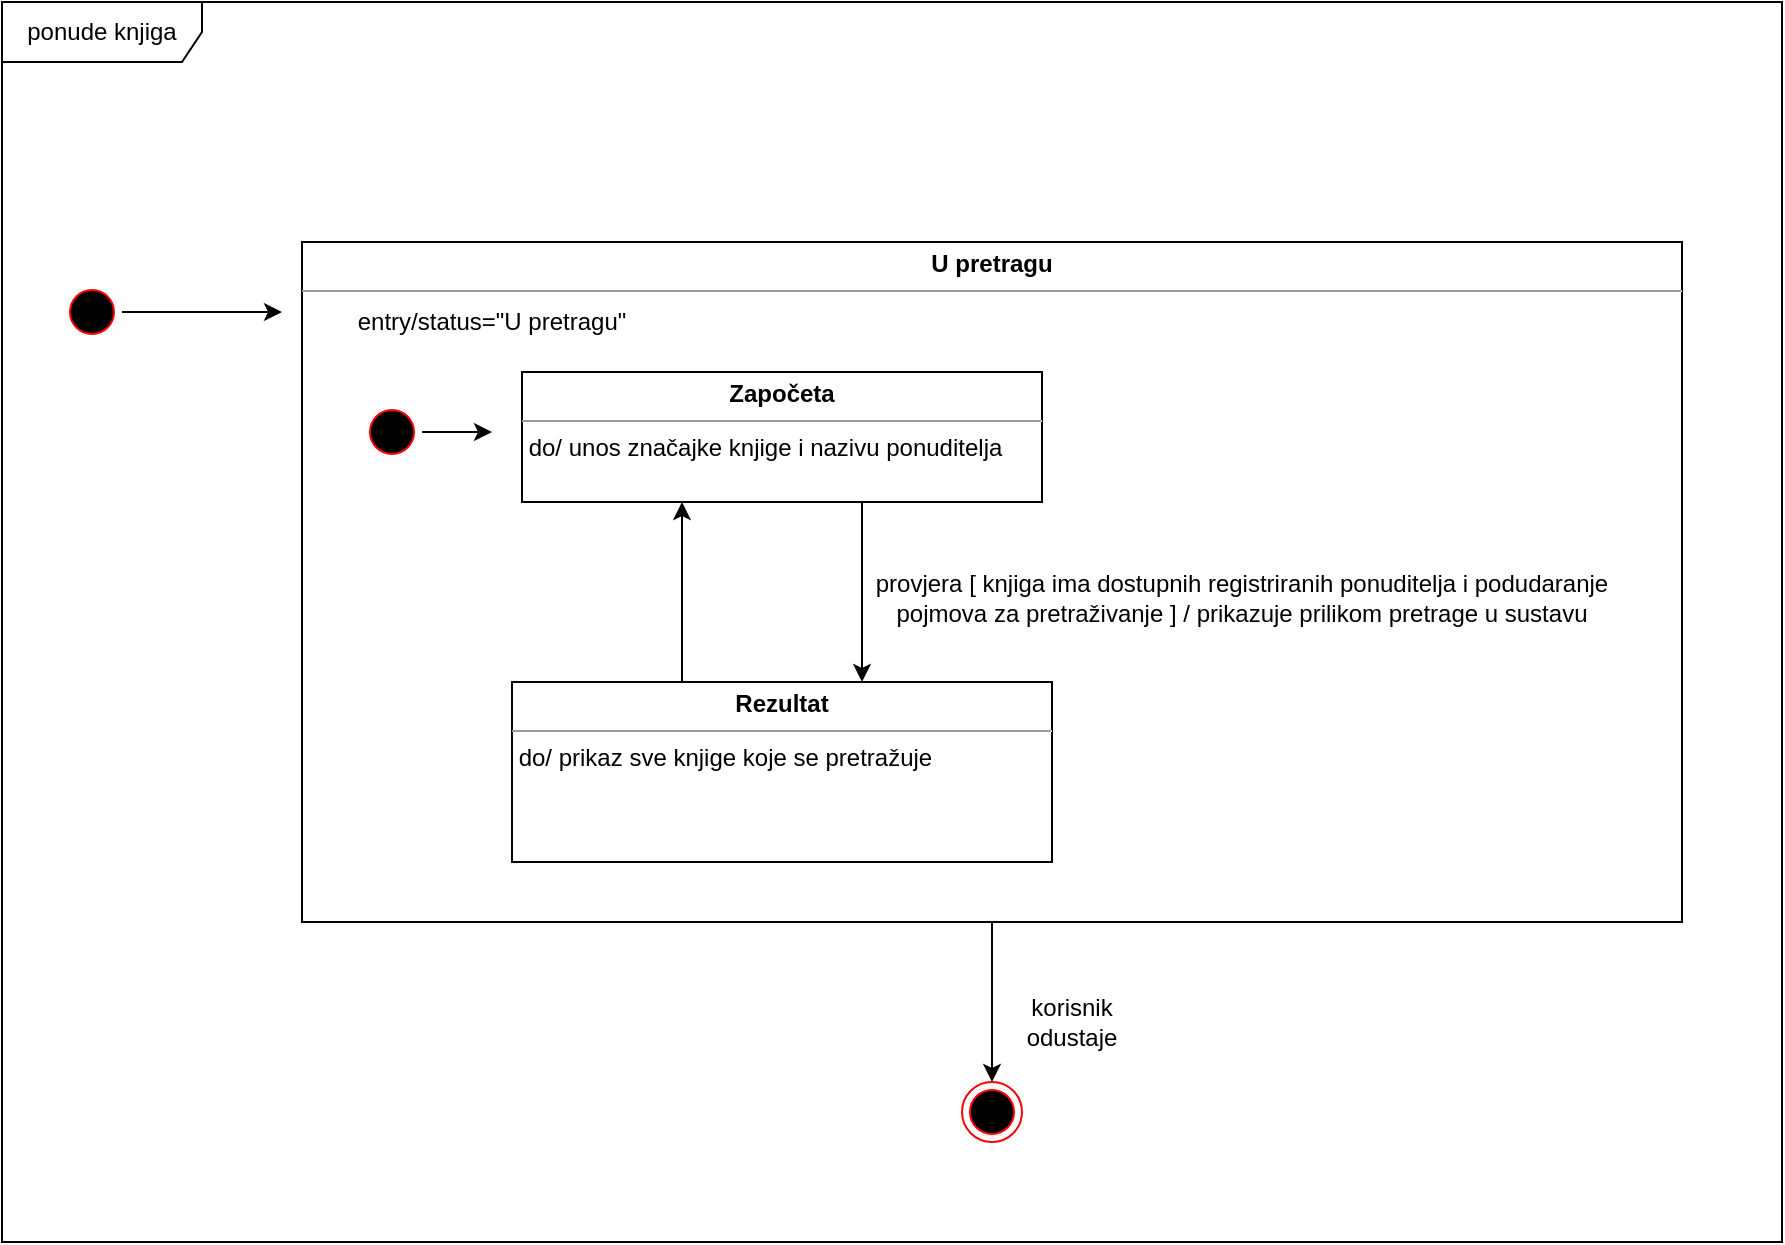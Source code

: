<mxfile version="22.1.18" type="device">
  <diagram name="第 1 页" id="hdgmW6dwd27aeyHY5_qw">
    <mxGraphModel dx="1407" dy="707" grid="1" gridSize="10" guides="1" tooltips="1" connect="1" arrows="1" fold="1" page="1" pageScale="1" pageWidth="827" pageHeight="1169" math="0" shadow="0">
      <root>
        <mxCell id="0" />
        <mxCell id="1" parent="0" />
        <mxCell id="YIzeevluQIeyz64TUtle-1" value="ponude knjiga" style="shape=umlFrame;whiteSpace=wrap;html=1;pointerEvents=0;width=100;height=30;" vertex="1" parent="1">
          <mxGeometry x="50" y="90" width="890" height="620" as="geometry" />
        </mxCell>
        <mxCell id="YIzeevluQIeyz64TUtle-8" value="" style="edgeStyle=orthogonalEdgeStyle;rounded=0;orthogonalLoop=1;jettySize=auto;html=1;" edge="1" parent="1" source="YIzeevluQIeyz64TUtle-2">
          <mxGeometry relative="1" as="geometry">
            <mxPoint x="190" y="245" as="targetPoint" />
          </mxGeometry>
        </mxCell>
        <mxCell id="YIzeevluQIeyz64TUtle-2" value="" style="ellipse;html=1;shape=startState;fillColor=#000000;strokeColor=#ff0000;" vertex="1" parent="1">
          <mxGeometry x="80" y="230" width="30" height="30" as="geometry" />
        </mxCell>
        <mxCell id="YIzeevluQIeyz64TUtle-40" value="" style="edgeStyle=orthogonalEdgeStyle;rounded=0;orthogonalLoop=1;jettySize=auto;html=1;entryX=0.5;entryY=0;entryDx=0;entryDy=0;" edge="1" parent="1" source="YIzeevluQIeyz64TUtle-9" target="YIzeevluQIeyz64TUtle-41">
          <mxGeometry relative="1" as="geometry">
            <mxPoint x="545" y="620" as="targetPoint" />
          </mxGeometry>
        </mxCell>
        <mxCell id="YIzeevluQIeyz64TUtle-9" value="&lt;p style=&quot;margin:0px;margin-top:4px;text-align:center;&quot;&gt;&lt;b&gt;U pretragu&lt;/b&gt;&lt;/p&gt;&lt;hr size=&quot;1&quot;&gt;&lt;div style=&quot;height:2px;&quot;&gt;&lt;/div&gt;" style="verticalAlign=top;align=left;overflow=fill;fontSize=12;fontFamily=Helvetica;html=1;whiteSpace=wrap;" vertex="1" parent="1">
          <mxGeometry x="200" y="210" width="690" height="340" as="geometry" />
        </mxCell>
        <mxCell id="YIzeevluQIeyz64TUtle-10" value="entry/status=&quot;U pretragu&quot;" style="text;html=1;strokeColor=none;fillColor=none;align=center;verticalAlign=middle;whiteSpace=wrap;rounded=0;" vertex="1" parent="1">
          <mxGeometry x="210" y="240" width="170" height="20" as="geometry" />
        </mxCell>
        <mxCell id="YIzeevluQIeyz64TUtle-14" value="" style="edgeStyle=orthogonalEdgeStyle;rounded=0;orthogonalLoop=1;jettySize=auto;html=1;" edge="1" parent="1" source="YIzeevluQIeyz64TUtle-11">
          <mxGeometry relative="1" as="geometry">
            <mxPoint x="295" y="305" as="targetPoint" />
          </mxGeometry>
        </mxCell>
        <mxCell id="YIzeevluQIeyz64TUtle-11" value="" style="ellipse;html=1;shape=startState;fillColor=#000000;strokeColor=#ff0000;" vertex="1" parent="1">
          <mxGeometry x="230" y="290" width="30" height="30" as="geometry" />
        </mxCell>
        <mxCell id="YIzeevluQIeyz64TUtle-38" value="" style="edgeStyle=orthogonalEdgeStyle;rounded=0;orthogonalLoop=1;jettySize=auto;html=1;" edge="1" parent="1" source="YIzeevluQIeyz64TUtle-15" target="YIzeevluQIeyz64TUtle-36">
          <mxGeometry relative="1" as="geometry">
            <Array as="points">
              <mxPoint x="480" y="390" />
              <mxPoint x="480" y="390" />
            </Array>
          </mxGeometry>
        </mxCell>
        <mxCell id="YIzeevluQIeyz64TUtle-15" value="&lt;p style=&quot;margin:0px;margin-top:4px;text-align:center;&quot;&gt;&lt;b&gt;Započeta&lt;/b&gt;&lt;/p&gt;&lt;hr size=&quot;1&quot;&gt;&lt;div style=&quot;height:2px;&quot;&gt;&amp;nbsp;do/ unos značajke knjige i nazivu ponuditelja&lt;/div&gt;" style="verticalAlign=top;align=left;overflow=fill;fontSize=12;fontFamily=Helvetica;html=1;whiteSpace=wrap;" vertex="1" parent="1">
          <mxGeometry x="310" y="275" width="260" height="65" as="geometry" />
        </mxCell>
        <mxCell id="YIzeevluQIeyz64TUtle-30" value="provjera [ knjiga ima dostupnih registriranih ponuditelja i&amp;nbsp;podudaranje pojmova za pretraživanje ] / prikazuje prilikom pretrage u sustavu" style="text;html=1;strokeColor=none;fillColor=none;align=center;verticalAlign=middle;whiteSpace=wrap;rounded=0;" vertex="1" parent="1">
          <mxGeometry x="480" y="365" width="380" height="45" as="geometry" />
        </mxCell>
        <mxCell id="YIzeevluQIeyz64TUtle-45" value="" style="edgeStyle=orthogonalEdgeStyle;rounded=0;orthogonalLoop=1;jettySize=auto;html=1;" edge="1" parent="1" source="YIzeevluQIeyz64TUtle-36" target="YIzeevluQIeyz64TUtle-15">
          <mxGeometry relative="1" as="geometry">
            <Array as="points">
              <mxPoint x="390" y="390" />
              <mxPoint x="390" y="390" />
            </Array>
          </mxGeometry>
        </mxCell>
        <mxCell id="YIzeevluQIeyz64TUtle-36" value="&lt;p style=&quot;margin:0px;margin-top:4px;text-align:center;&quot;&gt;&lt;b&gt;Rezultat&lt;/b&gt;&lt;/p&gt;&lt;hr size=&quot;1&quot;&gt;&lt;div style=&quot;height:2px;&quot;&gt;&amp;nbsp;do/ prikaz sve knjige koje se pretražuje&lt;/div&gt;" style="verticalAlign=top;align=left;overflow=fill;fontSize=12;fontFamily=Helvetica;html=1;whiteSpace=wrap;" vertex="1" parent="1">
          <mxGeometry x="305" y="430" width="270" height="90" as="geometry" />
        </mxCell>
        <mxCell id="YIzeevluQIeyz64TUtle-41" value="" style="ellipse;html=1;shape=endState;fillColor=#000000;strokeColor=#ff0000;" vertex="1" parent="1">
          <mxGeometry x="530" y="630" width="30" height="30" as="geometry" />
        </mxCell>
        <mxCell id="YIzeevluQIeyz64TUtle-43" value="korisnik odustaje" style="text;html=1;strokeColor=none;fillColor=none;align=center;verticalAlign=middle;whiteSpace=wrap;rounded=0;" vertex="1" parent="1">
          <mxGeometry x="550" y="585" width="70" height="30" as="geometry" />
        </mxCell>
      </root>
    </mxGraphModel>
  </diagram>
</mxfile>
